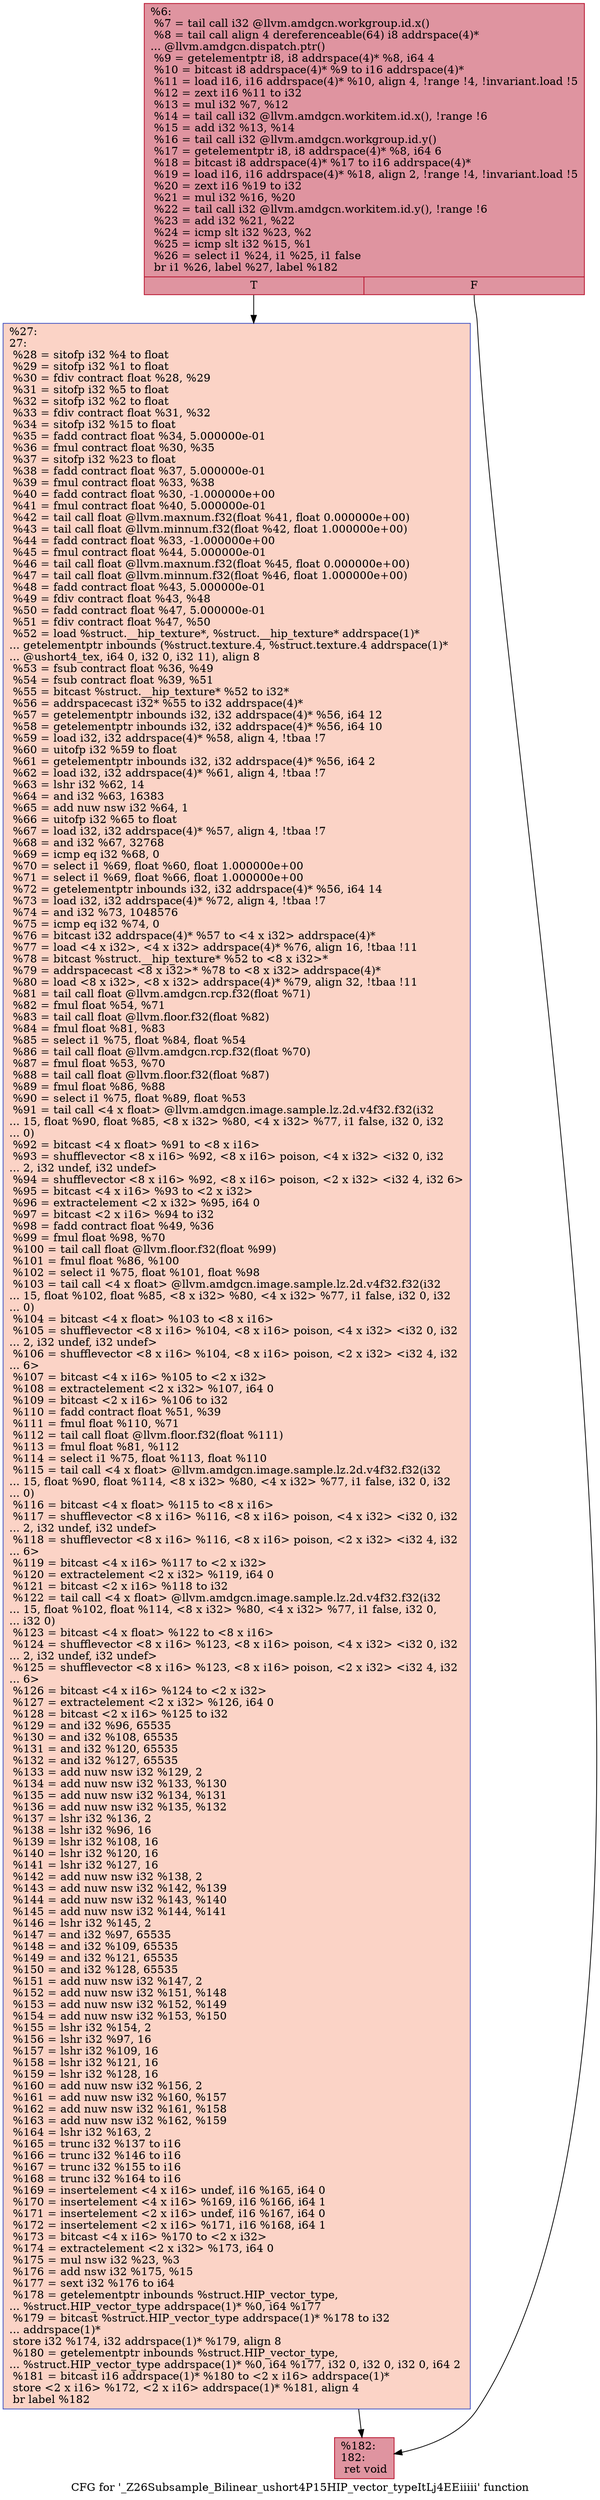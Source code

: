 digraph "CFG for '_Z26Subsample_Bilinear_ushort4P15HIP_vector_typeItLj4EEiiiii' function" {
	label="CFG for '_Z26Subsample_Bilinear_ushort4P15HIP_vector_typeItLj4EEiiiii' function";

	Node0x5b22c00 [shape=record,color="#b70d28ff", style=filled, fillcolor="#b70d2870",label="{%6:\l  %7 = tail call i32 @llvm.amdgcn.workgroup.id.x()\l  %8 = tail call align 4 dereferenceable(64) i8 addrspace(4)*\l... @llvm.amdgcn.dispatch.ptr()\l  %9 = getelementptr i8, i8 addrspace(4)* %8, i64 4\l  %10 = bitcast i8 addrspace(4)* %9 to i16 addrspace(4)*\l  %11 = load i16, i16 addrspace(4)* %10, align 4, !range !4, !invariant.load !5\l  %12 = zext i16 %11 to i32\l  %13 = mul i32 %7, %12\l  %14 = tail call i32 @llvm.amdgcn.workitem.id.x(), !range !6\l  %15 = add i32 %13, %14\l  %16 = tail call i32 @llvm.amdgcn.workgroup.id.y()\l  %17 = getelementptr i8, i8 addrspace(4)* %8, i64 6\l  %18 = bitcast i8 addrspace(4)* %17 to i16 addrspace(4)*\l  %19 = load i16, i16 addrspace(4)* %18, align 2, !range !4, !invariant.load !5\l  %20 = zext i16 %19 to i32\l  %21 = mul i32 %16, %20\l  %22 = tail call i32 @llvm.amdgcn.workitem.id.y(), !range !6\l  %23 = add i32 %21, %22\l  %24 = icmp slt i32 %23, %2\l  %25 = icmp slt i32 %15, %1\l  %26 = select i1 %24, i1 %25, i1 false\l  br i1 %26, label %27, label %182\l|{<s0>T|<s1>F}}"];
	Node0x5b22c00:s0 -> Node0x5b26030;
	Node0x5b22c00:s1 -> Node0x5b260c0;
	Node0x5b26030 [shape=record,color="#3d50c3ff", style=filled, fillcolor="#f59c7d70",label="{%27:\l27:                                               \l  %28 = sitofp i32 %4 to float\l  %29 = sitofp i32 %1 to float\l  %30 = fdiv contract float %28, %29\l  %31 = sitofp i32 %5 to float\l  %32 = sitofp i32 %2 to float\l  %33 = fdiv contract float %31, %32\l  %34 = sitofp i32 %15 to float\l  %35 = fadd contract float %34, 5.000000e-01\l  %36 = fmul contract float %30, %35\l  %37 = sitofp i32 %23 to float\l  %38 = fadd contract float %37, 5.000000e-01\l  %39 = fmul contract float %33, %38\l  %40 = fadd contract float %30, -1.000000e+00\l  %41 = fmul contract float %40, 5.000000e-01\l  %42 = tail call float @llvm.maxnum.f32(float %41, float 0.000000e+00)\l  %43 = tail call float @llvm.minnum.f32(float %42, float 1.000000e+00)\l  %44 = fadd contract float %33, -1.000000e+00\l  %45 = fmul contract float %44, 5.000000e-01\l  %46 = tail call float @llvm.maxnum.f32(float %45, float 0.000000e+00)\l  %47 = tail call float @llvm.minnum.f32(float %46, float 1.000000e+00)\l  %48 = fadd contract float %43, 5.000000e-01\l  %49 = fdiv contract float %43, %48\l  %50 = fadd contract float %47, 5.000000e-01\l  %51 = fdiv contract float %47, %50\l  %52 = load %struct.__hip_texture*, %struct.__hip_texture* addrspace(1)*\l... getelementptr inbounds (%struct.texture.4, %struct.texture.4 addrspace(1)*\l... @ushort4_tex, i64 0, i32 0, i32 11), align 8\l  %53 = fsub contract float %36, %49\l  %54 = fsub contract float %39, %51\l  %55 = bitcast %struct.__hip_texture* %52 to i32*\l  %56 = addrspacecast i32* %55 to i32 addrspace(4)*\l  %57 = getelementptr inbounds i32, i32 addrspace(4)* %56, i64 12\l  %58 = getelementptr inbounds i32, i32 addrspace(4)* %56, i64 10\l  %59 = load i32, i32 addrspace(4)* %58, align 4, !tbaa !7\l  %60 = uitofp i32 %59 to float\l  %61 = getelementptr inbounds i32, i32 addrspace(4)* %56, i64 2\l  %62 = load i32, i32 addrspace(4)* %61, align 4, !tbaa !7\l  %63 = lshr i32 %62, 14\l  %64 = and i32 %63, 16383\l  %65 = add nuw nsw i32 %64, 1\l  %66 = uitofp i32 %65 to float\l  %67 = load i32, i32 addrspace(4)* %57, align 4, !tbaa !7\l  %68 = and i32 %67, 32768\l  %69 = icmp eq i32 %68, 0\l  %70 = select i1 %69, float %60, float 1.000000e+00\l  %71 = select i1 %69, float %66, float 1.000000e+00\l  %72 = getelementptr inbounds i32, i32 addrspace(4)* %56, i64 14\l  %73 = load i32, i32 addrspace(4)* %72, align 4, !tbaa !7\l  %74 = and i32 %73, 1048576\l  %75 = icmp eq i32 %74, 0\l  %76 = bitcast i32 addrspace(4)* %57 to \<4 x i32\> addrspace(4)*\l  %77 = load \<4 x i32\>, \<4 x i32\> addrspace(4)* %76, align 16, !tbaa !11\l  %78 = bitcast %struct.__hip_texture* %52 to \<8 x i32\>*\l  %79 = addrspacecast \<8 x i32\>* %78 to \<8 x i32\> addrspace(4)*\l  %80 = load \<8 x i32\>, \<8 x i32\> addrspace(4)* %79, align 32, !tbaa !11\l  %81 = tail call float @llvm.amdgcn.rcp.f32(float %71)\l  %82 = fmul float %54, %71\l  %83 = tail call float @llvm.floor.f32(float %82)\l  %84 = fmul float %81, %83\l  %85 = select i1 %75, float %84, float %54\l  %86 = tail call float @llvm.amdgcn.rcp.f32(float %70)\l  %87 = fmul float %53, %70\l  %88 = tail call float @llvm.floor.f32(float %87)\l  %89 = fmul float %86, %88\l  %90 = select i1 %75, float %89, float %53\l  %91 = tail call \<4 x float\> @llvm.amdgcn.image.sample.lz.2d.v4f32.f32(i32\l... 15, float %90, float %85, \<8 x i32\> %80, \<4 x i32\> %77, i1 false, i32 0, i32\l... 0)\l  %92 = bitcast \<4 x float\> %91 to \<8 x i16\>\l  %93 = shufflevector \<8 x i16\> %92, \<8 x i16\> poison, \<4 x i32\> \<i32 0, i32\l... 2, i32 undef, i32 undef\>\l  %94 = shufflevector \<8 x i16\> %92, \<8 x i16\> poison, \<2 x i32\> \<i32 4, i32 6\>\l  %95 = bitcast \<4 x i16\> %93 to \<2 x i32\>\l  %96 = extractelement \<2 x i32\> %95, i64 0\l  %97 = bitcast \<2 x i16\> %94 to i32\l  %98 = fadd contract float %49, %36\l  %99 = fmul float %98, %70\l  %100 = tail call float @llvm.floor.f32(float %99)\l  %101 = fmul float %86, %100\l  %102 = select i1 %75, float %101, float %98\l  %103 = tail call \<4 x float\> @llvm.amdgcn.image.sample.lz.2d.v4f32.f32(i32\l... 15, float %102, float %85, \<8 x i32\> %80, \<4 x i32\> %77, i1 false, i32 0, i32\l... 0)\l  %104 = bitcast \<4 x float\> %103 to \<8 x i16\>\l  %105 = shufflevector \<8 x i16\> %104, \<8 x i16\> poison, \<4 x i32\> \<i32 0, i32\l... 2, i32 undef, i32 undef\>\l  %106 = shufflevector \<8 x i16\> %104, \<8 x i16\> poison, \<2 x i32\> \<i32 4, i32\l... 6\>\l  %107 = bitcast \<4 x i16\> %105 to \<2 x i32\>\l  %108 = extractelement \<2 x i32\> %107, i64 0\l  %109 = bitcast \<2 x i16\> %106 to i32\l  %110 = fadd contract float %51, %39\l  %111 = fmul float %110, %71\l  %112 = tail call float @llvm.floor.f32(float %111)\l  %113 = fmul float %81, %112\l  %114 = select i1 %75, float %113, float %110\l  %115 = tail call \<4 x float\> @llvm.amdgcn.image.sample.lz.2d.v4f32.f32(i32\l... 15, float %90, float %114, \<8 x i32\> %80, \<4 x i32\> %77, i1 false, i32 0, i32\l... 0)\l  %116 = bitcast \<4 x float\> %115 to \<8 x i16\>\l  %117 = shufflevector \<8 x i16\> %116, \<8 x i16\> poison, \<4 x i32\> \<i32 0, i32\l... 2, i32 undef, i32 undef\>\l  %118 = shufflevector \<8 x i16\> %116, \<8 x i16\> poison, \<2 x i32\> \<i32 4, i32\l... 6\>\l  %119 = bitcast \<4 x i16\> %117 to \<2 x i32\>\l  %120 = extractelement \<2 x i32\> %119, i64 0\l  %121 = bitcast \<2 x i16\> %118 to i32\l  %122 = tail call \<4 x float\> @llvm.amdgcn.image.sample.lz.2d.v4f32.f32(i32\l... 15, float %102, float %114, \<8 x i32\> %80, \<4 x i32\> %77, i1 false, i32 0,\l... i32 0)\l  %123 = bitcast \<4 x float\> %122 to \<8 x i16\>\l  %124 = shufflevector \<8 x i16\> %123, \<8 x i16\> poison, \<4 x i32\> \<i32 0, i32\l... 2, i32 undef, i32 undef\>\l  %125 = shufflevector \<8 x i16\> %123, \<8 x i16\> poison, \<2 x i32\> \<i32 4, i32\l... 6\>\l  %126 = bitcast \<4 x i16\> %124 to \<2 x i32\>\l  %127 = extractelement \<2 x i32\> %126, i64 0\l  %128 = bitcast \<2 x i16\> %125 to i32\l  %129 = and i32 %96, 65535\l  %130 = and i32 %108, 65535\l  %131 = and i32 %120, 65535\l  %132 = and i32 %127, 65535\l  %133 = add nuw nsw i32 %129, 2\l  %134 = add nuw nsw i32 %133, %130\l  %135 = add nuw nsw i32 %134, %131\l  %136 = add nuw nsw i32 %135, %132\l  %137 = lshr i32 %136, 2\l  %138 = lshr i32 %96, 16\l  %139 = lshr i32 %108, 16\l  %140 = lshr i32 %120, 16\l  %141 = lshr i32 %127, 16\l  %142 = add nuw nsw i32 %138, 2\l  %143 = add nuw nsw i32 %142, %139\l  %144 = add nuw nsw i32 %143, %140\l  %145 = add nuw nsw i32 %144, %141\l  %146 = lshr i32 %145, 2\l  %147 = and i32 %97, 65535\l  %148 = and i32 %109, 65535\l  %149 = and i32 %121, 65535\l  %150 = and i32 %128, 65535\l  %151 = add nuw nsw i32 %147, 2\l  %152 = add nuw nsw i32 %151, %148\l  %153 = add nuw nsw i32 %152, %149\l  %154 = add nuw nsw i32 %153, %150\l  %155 = lshr i32 %154, 2\l  %156 = lshr i32 %97, 16\l  %157 = lshr i32 %109, 16\l  %158 = lshr i32 %121, 16\l  %159 = lshr i32 %128, 16\l  %160 = add nuw nsw i32 %156, 2\l  %161 = add nuw nsw i32 %160, %157\l  %162 = add nuw nsw i32 %161, %158\l  %163 = add nuw nsw i32 %162, %159\l  %164 = lshr i32 %163, 2\l  %165 = trunc i32 %137 to i16\l  %166 = trunc i32 %146 to i16\l  %167 = trunc i32 %155 to i16\l  %168 = trunc i32 %164 to i16\l  %169 = insertelement \<4 x i16\> undef, i16 %165, i64 0\l  %170 = insertelement \<4 x i16\> %169, i16 %166, i64 1\l  %171 = insertelement \<2 x i16\> undef, i16 %167, i64 0\l  %172 = insertelement \<2 x i16\> %171, i16 %168, i64 1\l  %173 = bitcast \<4 x i16\> %170 to \<2 x i32\>\l  %174 = extractelement \<2 x i32\> %173, i64 0\l  %175 = mul nsw i32 %23, %3\l  %176 = add nsw i32 %175, %15\l  %177 = sext i32 %176 to i64\l  %178 = getelementptr inbounds %struct.HIP_vector_type,\l... %struct.HIP_vector_type addrspace(1)* %0, i64 %177\l  %179 = bitcast %struct.HIP_vector_type addrspace(1)* %178 to i32\l... addrspace(1)*\l  store i32 %174, i32 addrspace(1)* %179, align 8\l  %180 = getelementptr inbounds %struct.HIP_vector_type,\l... %struct.HIP_vector_type addrspace(1)* %0, i64 %177, i32 0, i32 0, i32 0, i64 2\l  %181 = bitcast i16 addrspace(1)* %180 to \<2 x i16\> addrspace(1)*\l  store \<2 x i16\> %172, \<2 x i16\> addrspace(1)* %181, align 4\l  br label %182\l}"];
	Node0x5b26030 -> Node0x5b260c0;
	Node0x5b260c0 [shape=record,color="#b70d28ff", style=filled, fillcolor="#b70d2870",label="{%182:\l182:                                              \l  ret void\l}"];
}
